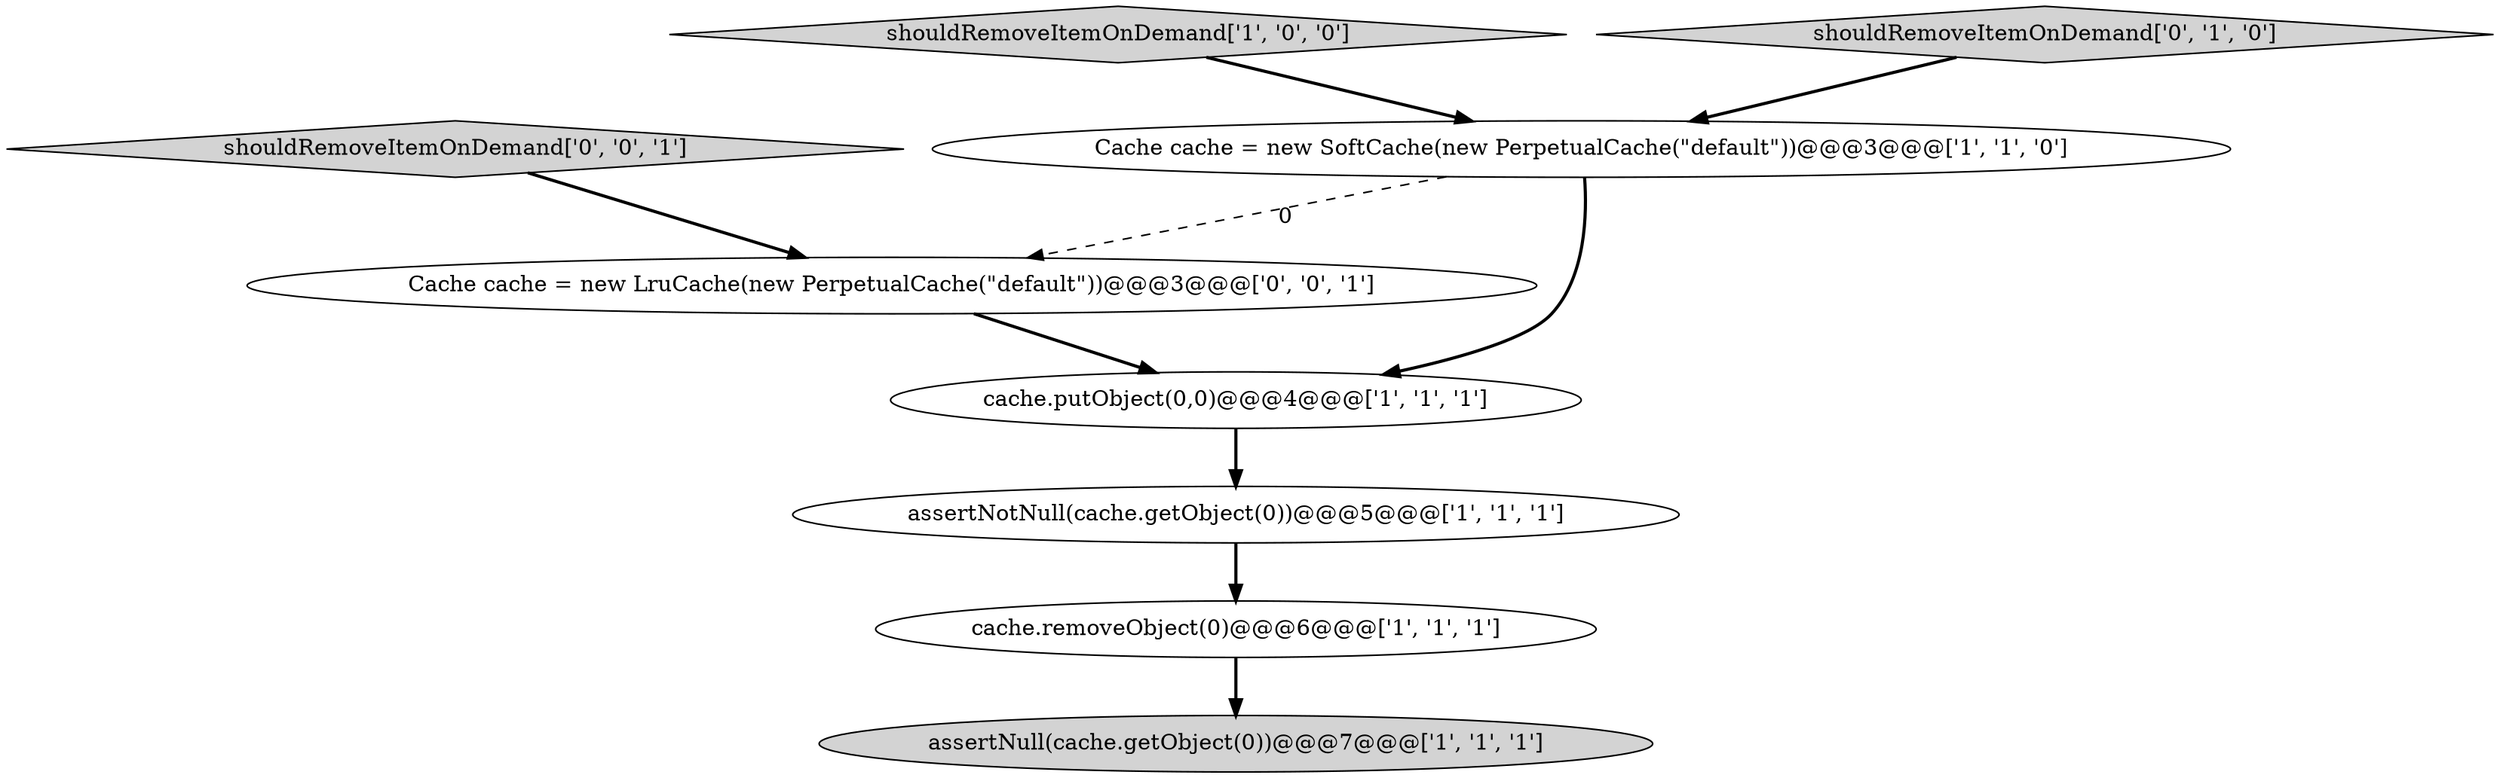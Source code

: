 digraph {
5 [style = filled, label = "Cache cache = new SoftCache(new PerpetualCache(\"default\"))@@@3@@@['1', '1', '0']", fillcolor = white, shape = ellipse image = "AAA0AAABBB1BBB"];
3 [style = filled, label = "shouldRemoveItemOnDemand['1', '0', '0']", fillcolor = lightgray, shape = diamond image = "AAA0AAABBB1BBB"];
0 [style = filled, label = "cache.putObject(0,0)@@@4@@@['1', '1', '1']", fillcolor = white, shape = ellipse image = "AAA0AAABBB1BBB"];
4 [style = filled, label = "assertNotNull(cache.getObject(0))@@@5@@@['1', '1', '1']", fillcolor = white, shape = ellipse image = "AAA0AAABBB1BBB"];
7 [style = filled, label = "Cache cache = new LruCache(new PerpetualCache(\"default\"))@@@3@@@['0', '0', '1']", fillcolor = white, shape = ellipse image = "AAA0AAABBB3BBB"];
6 [style = filled, label = "shouldRemoveItemOnDemand['0', '1', '0']", fillcolor = lightgray, shape = diamond image = "AAA0AAABBB2BBB"];
1 [style = filled, label = "cache.removeObject(0)@@@6@@@['1', '1', '1']", fillcolor = white, shape = ellipse image = "AAA0AAABBB1BBB"];
2 [style = filled, label = "assertNull(cache.getObject(0))@@@7@@@['1', '1', '1']", fillcolor = lightgray, shape = ellipse image = "AAA0AAABBB1BBB"];
8 [style = filled, label = "shouldRemoveItemOnDemand['0', '0', '1']", fillcolor = lightgray, shape = diamond image = "AAA0AAABBB3BBB"];
6->5 [style = bold, label=""];
1->2 [style = bold, label=""];
4->1 [style = bold, label=""];
3->5 [style = bold, label=""];
7->0 [style = bold, label=""];
5->7 [style = dashed, label="0"];
5->0 [style = bold, label=""];
0->4 [style = bold, label=""];
8->7 [style = bold, label=""];
}
